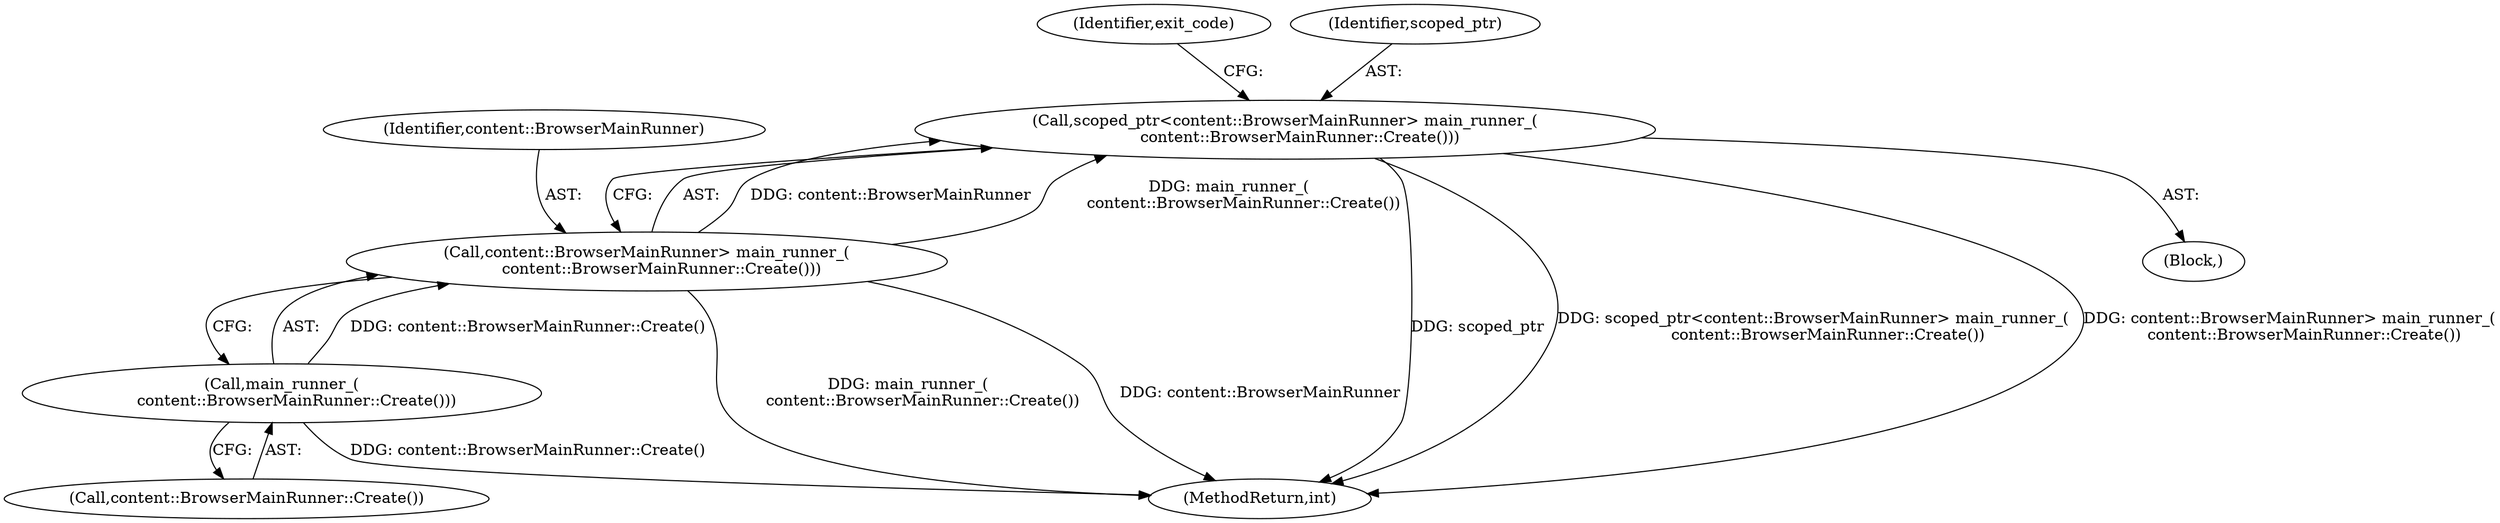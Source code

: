 digraph "0_Chrome_537abce1bcf7378e760e904d6e5540a02a2fca9f@API" {
"1000122" [label="(Call,scoped_ptr<content::BrowserMainRunner> main_runner_(\n      content::BrowserMainRunner::Create()))"];
"1000124" [label="(Call,content::BrowserMainRunner> main_runner_(\n      content::BrowserMainRunner::Create()))"];
"1000126" [label="(Call,main_runner_(\n      content::BrowserMainRunner::Create()))"];
"1000127" [label="(Call,content::BrowserMainRunner::Create())"];
"1000247" [label="(MethodReturn,int)"];
"1000122" [label="(Call,scoped_ptr<content::BrowserMainRunner> main_runner_(\n      content::BrowserMainRunner::Create()))"];
"1000130" [label="(Identifier,exit_code)"];
"1000104" [label="(Block,)"];
"1000126" [label="(Call,main_runner_(\n      content::BrowserMainRunner::Create()))"];
"1000125" [label="(Identifier,content::BrowserMainRunner)"];
"1000123" [label="(Identifier,scoped_ptr)"];
"1000124" [label="(Call,content::BrowserMainRunner> main_runner_(\n      content::BrowserMainRunner::Create()))"];
"1000122" -> "1000104"  [label="AST: "];
"1000122" -> "1000124"  [label="CFG: "];
"1000123" -> "1000122"  [label="AST: "];
"1000124" -> "1000122"  [label="AST: "];
"1000130" -> "1000122"  [label="CFG: "];
"1000122" -> "1000247"  [label="DDG: scoped_ptr"];
"1000122" -> "1000247"  [label="DDG: scoped_ptr<content::BrowserMainRunner> main_runner_(\n      content::BrowserMainRunner::Create())"];
"1000122" -> "1000247"  [label="DDG: content::BrowserMainRunner> main_runner_(\n      content::BrowserMainRunner::Create())"];
"1000124" -> "1000122"  [label="DDG: content::BrowserMainRunner"];
"1000124" -> "1000122"  [label="DDG: main_runner_(\n      content::BrowserMainRunner::Create())"];
"1000124" -> "1000126"  [label="CFG: "];
"1000125" -> "1000124"  [label="AST: "];
"1000126" -> "1000124"  [label="AST: "];
"1000124" -> "1000247"  [label="DDG: main_runner_(\n      content::BrowserMainRunner::Create())"];
"1000124" -> "1000247"  [label="DDG: content::BrowserMainRunner"];
"1000126" -> "1000124"  [label="DDG: content::BrowserMainRunner::Create()"];
"1000126" -> "1000127"  [label="CFG: "];
"1000127" -> "1000126"  [label="AST: "];
"1000126" -> "1000247"  [label="DDG: content::BrowserMainRunner::Create()"];
}
